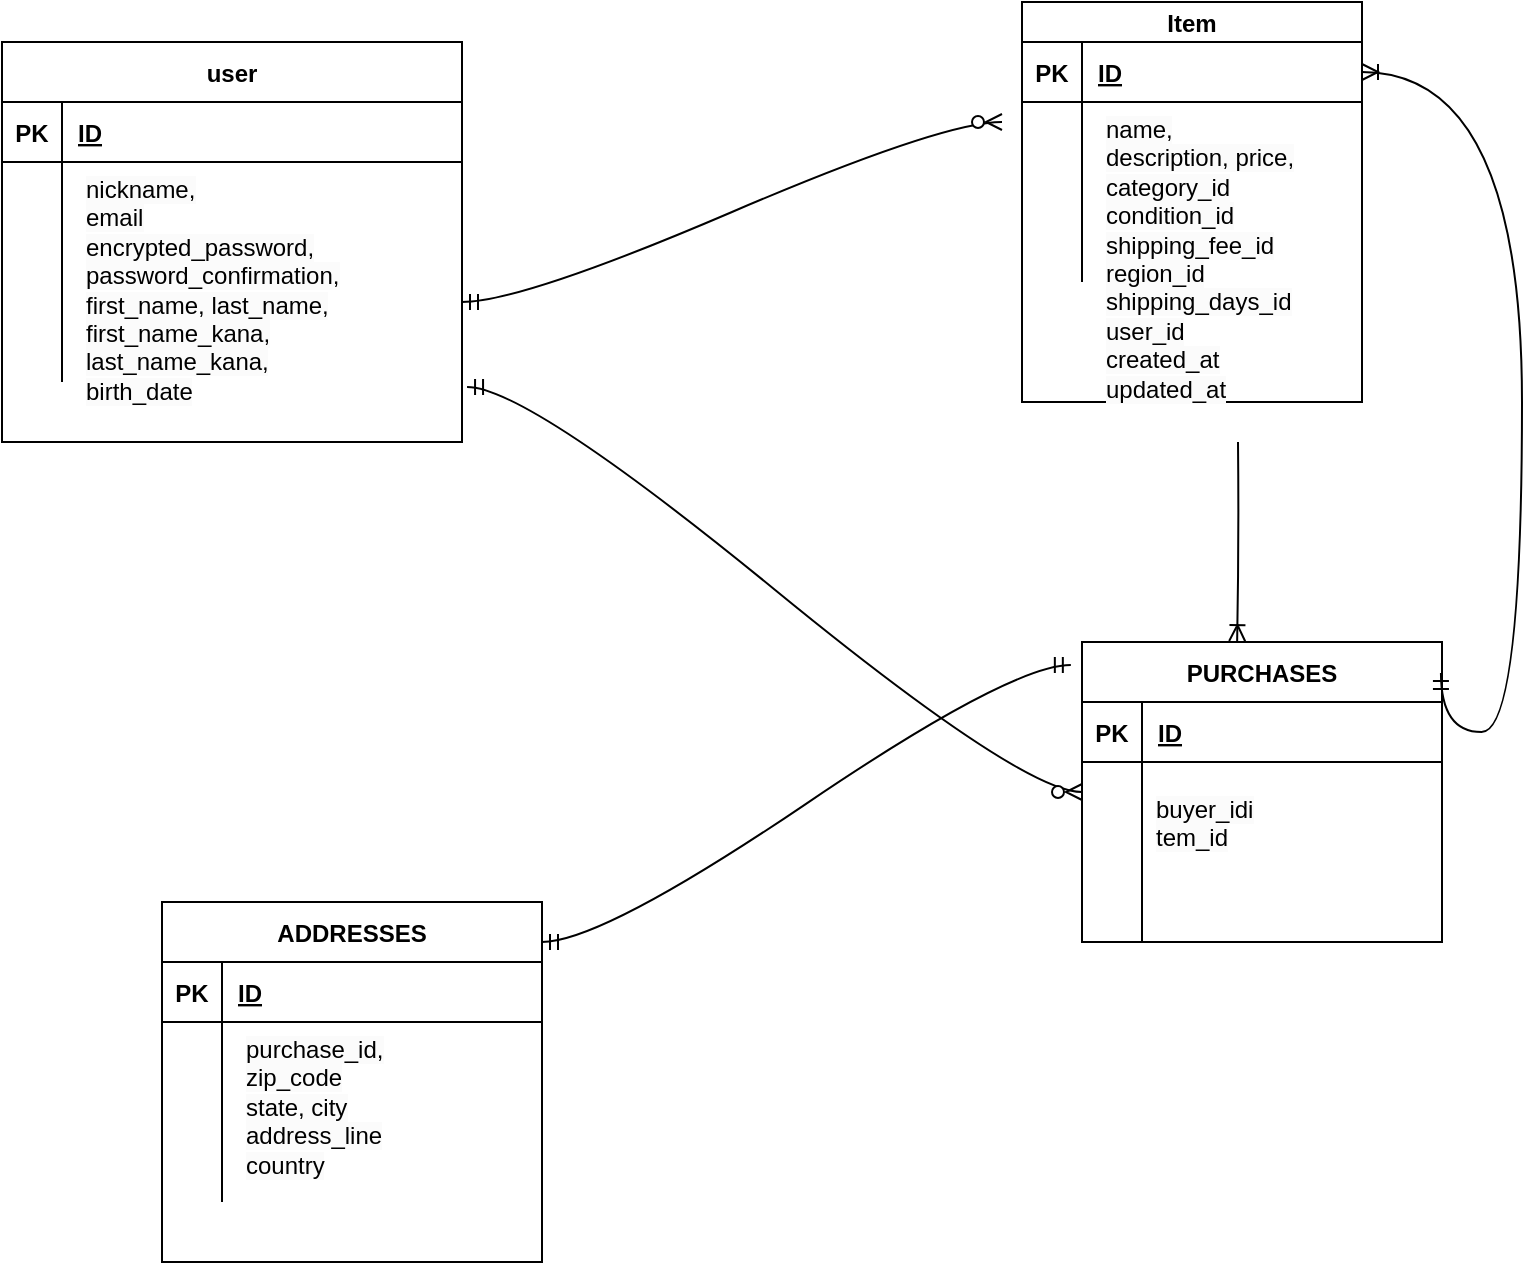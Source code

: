 <mxfile>
    <diagram id="ybr1FG8insuRgJRfgveV" name="ページ1">
        <mxGraphModel dx="915" dy="1816" grid="1" gridSize="10" guides="1" tooltips="1" connect="1" arrows="1" fold="1" page="1" pageScale="1" pageWidth="827" pageHeight="1169" math="0" shadow="0">
            <root>
                <mxCell id="0"/>
                <mxCell id="1" parent="0"/>
                <mxCell id="S3gCse3P6y9URc7Q2rn5-1" value="user" style="shape=table;startSize=30;container=1;collapsible=1;childLayout=tableLayout;fixedRows=1;rowLines=0;fontStyle=1;align=center;resizeLast=1;" vertex="1" parent="1">
                    <mxGeometry x="40" y="-870" width="230" height="200" as="geometry"/>
                </mxCell>
                <mxCell id="S3gCse3P6y9URc7Q2rn5-2" value="" style="shape=tableRow;horizontal=0;startSize=0;swimlaneHead=0;swimlaneBody=0;fillColor=none;collapsible=0;dropTarget=0;points=[[0,0.5],[1,0.5]];portConstraint=eastwest;top=0;left=0;right=0;bottom=1;" vertex="1" parent="S3gCse3P6y9URc7Q2rn5-1">
                    <mxGeometry y="30" width="230" height="30" as="geometry"/>
                </mxCell>
                <mxCell id="S3gCse3P6y9URc7Q2rn5-3" value="PK" style="shape=partialRectangle;connectable=0;fillColor=none;top=0;left=0;bottom=0;right=0;fontStyle=1;overflow=hidden;" vertex="1" parent="S3gCse3P6y9URc7Q2rn5-2">
                    <mxGeometry width="30" height="30" as="geometry">
                        <mxRectangle width="30" height="30" as="alternateBounds"/>
                    </mxGeometry>
                </mxCell>
                <mxCell id="S3gCse3P6y9URc7Q2rn5-4" value="ID" style="shape=partialRectangle;connectable=0;fillColor=none;top=0;left=0;bottom=0;right=0;align=left;spacingLeft=6;fontStyle=5;overflow=hidden;" vertex="1" parent="S3gCse3P6y9URc7Q2rn5-2">
                    <mxGeometry x="30" width="200" height="30" as="geometry">
                        <mxRectangle width="200" height="30" as="alternateBounds"/>
                    </mxGeometry>
                </mxCell>
                <mxCell id="S3gCse3P6y9URc7Q2rn5-5" value="" style="shape=tableRow;horizontal=0;startSize=0;swimlaneHead=0;swimlaneBody=0;fillColor=none;collapsible=0;dropTarget=0;points=[[0,0.5],[1,0.5]];portConstraint=eastwest;top=0;left=0;right=0;bottom=0;" vertex="1" parent="S3gCse3P6y9URc7Q2rn5-1">
                    <mxGeometry y="60" width="230" height="30" as="geometry"/>
                </mxCell>
                <mxCell id="S3gCse3P6y9URc7Q2rn5-6" value="" style="shape=partialRectangle;connectable=0;fillColor=none;top=0;left=0;bottom=0;right=0;editable=1;overflow=hidden;" vertex="1" parent="S3gCse3P6y9URc7Q2rn5-5">
                    <mxGeometry width="30" height="30" as="geometry">
                        <mxRectangle width="30" height="30" as="alternateBounds"/>
                    </mxGeometry>
                </mxCell>
                <mxCell id="S3gCse3P6y9URc7Q2rn5-7" value="" style="shape=partialRectangle;connectable=0;fillColor=none;top=0;left=0;bottom=0;right=0;align=left;spacingLeft=6;overflow=hidden;" vertex="1" parent="S3gCse3P6y9URc7Q2rn5-5">
                    <mxGeometry x="30" width="200" height="30" as="geometry">
                        <mxRectangle width="200" height="30" as="alternateBounds"/>
                    </mxGeometry>
                </mxCell>
                <mxCell id="S3gCse3P6y9URc7Q2rn5-8" value="" style="shape=tableRow;horizontal=0;startSize=0;swimlaneHead=0;swimlaneBody=0;fillColor=none;collapsible=0;dropTarget=0;points=[[0,0.5],[1,0.5]];portConstraint=eastwest;top=0;left=0;right=0;bottom=0;" vertex="1" parent="S3gCse3P6y9URc7Q2rn5-1">
                    <mxGeometry y="90" width="230" height="30" as="geometry"/>
                </mxCell>
                <mxCell id="S3gCse3P6y9URc7Q2rn5-9" value="" style="shape=partialRectangle;connectable=0;fillColor=none;top=0;left=0;bottom=0;right=0;editable=1;overflow=hidden;" vertex="1" parent="S3gCse3P6y9URc7Q2rn5-8">
                    <mxGeometry width="30" height="30" as="geometry">
                        <mxRectangle width="30" height="30" as="alternateBounds"/>
                    </mxGeometry>
                </mxCell>
                <mxCell id="S3gCse3P6y9URc7Q2rn5-10" value="" style="shape=partialRectangle;connectable=0;fillColor=none;top=0;left=0;bottom=0;right=0;align=left;spacingLeft=6;overflow=hidden;" vertex="1" parent="S3gCse3P6y9URc7Q2rn5-8">
                    <mxGeometry x="30" width="200" height="30" as="geometry">
                        <mxRectangle width="200" height="30" as="alternateBounds"/>
                    </mxGeometry>
                </mxCell>
                <mxCell id="S3gCse3P6y9URc7Q2rn5-11" value="" style="shape=tableRow;horizontal=0;startSize=0;swimlaneHead=0;swimlaneBody=0;fillColor=none;collapsible=0;dropTarget=0;points=[[0,0.5],[1,0.5]];portConstraint=eastwest;top=0;left=0;right=0;bottom=0;" vertex="1" parent="S3gCse3P6y9URc7Q2rn5-1">
                    <mxGeometry y="120" width="230" height="50" as="geometry"/>
                </mxCell>
                <mxCell id="S3gCse3P6y9URc7Q2rn5-12" value="" style="shape=partialRectangle;connectable=0;fillColor=none;top=0;left=0;bottom=0;right=0;editable=1;overflow=hidden;" vertex="1" parent="S3gCse3P6y9URc7Q2rn5-11">
                    <mxGeometry width="30" height="50" as="geometry">
                        <mxRectangle width="30" height="50" as="alternateBounds"/>
                    </mxGeometry>
                </mxCell>
                <mxCell id="S3gCse3P6y9URc7Q2rn5-13" value="" style="shape=partialRectangle;connectable=0;fillColor=none;top=0;left=0;bottom=0;right=0;align=left;spacingLeft=6;overflow=hidden;" vertex="1" parent="S3gCse3P6y9URc7Q2rn5-11">
                    <mxGeometry x="30" width="200" height="50" as="geometry">
                        <mxRectangle width="200" height="50" as="alternateBounds"/>
                    </mxGeometry>
                </mxCell>
                <mxCell id="S3gCse3P6y9URc7Q2rn5-27" value="PURCHASES" style="shape=table;startSize=30;container=1;collapsible=1;childLayout=tableLayout;fixedRows=1;rowLines=0;fontStyle=1;align=center;resizeLast=1;" vertex="1" parent="1">
                    <mxGeometry x="580" y="-570" width="180" height="150" as="geometry"/>
                </mxCell>
                <mxCell id="S3gCse3P6y9URc7Q2rn5-28" value="" style="shape=tableRow;horizontal=0;startSize=0;swimlaneHead=0;swimlaneBody=0;fillColor=none;collapsible=0;dropTarget=0;points=[[0,0.5],[1,0.5]];portConstraint=eastwest;top=0;left=0;right=0;bottom=1;" vertex="1" parent="S3gCse3P6y9URc7Q2rn5-27">
                    <mxGeometry y="30" width="180" height="30" as="geometry"/>
                </mxCell>
                <mxCell id="S3gCse3P6y9URc7Q2rn5-29" value="PK" style="shape=partialRectangle;connectable=0;fillColor=none;top=0;left=0;bottom=0;right=0;fontStyle=1;overflow=hidden;" vertex="1" parent="S3gCse3P6y9URc7Q2rn5-28">
                    <mxGeometry width="30" height="30" as="geometry">
                        <mxRectangle width="30" height="30" as="alternateBounds"/>
                    </mxGeometry>
                </mxCell>
                <mxCell id="S3gCse3P6y9URc7Q2rn5-30" value="ID" style="shape=partialRectangle;connectable=0;fillColor=none;top=0;left=0;bottom=0;right=0;align=left;spacingLeft=6;fontStyle=5;overflow=hidden;" vertex="1" parent="S3gCse3P6y9URc7Q2rn5-28">
                    <mxGeometry x="30" width="150" height="30" as="geometry">
                        <mxRectangle width="150" height="30" as="alternateBounds"/>
                    </mxGeometry>
                </mxCell>
                <mxCell id="S3gCse3P6y9URc7Q2rn5-31" value="" style="shape=tableRow;horizontal=0;startSize=0;swimlaneHead=0;swimlaneBody=0;fillColor=none;collapsible=0;dropTarget=0;points=[[0,0.5],[1,0.5]];portConstraint=eastwest;top=0;left=0;right=0;bottom=0;" vertex="1" parent="S3gCse3P6y9URc7Q2rn5-27">
                    <mxGeometry y="60" width="180" height="30" as="geometry"/>
                </mxCell>
                <mxCell id="S3gCse3P6y9URc7Q2rn5-32" value="" style="shape=partialRectangle;connectable=0;fillColor=none;top=0;left=0;bottom=0;right=0;editable=1;overflow=hidden;" vertex="1" parent="S3gCse3P6y9URc7Q2rn5-31">
                    <mxGeometry width="30" height="30" as="geometry">
                        <mxRectangle width="30" height="30" as="alternateBounds"/>
                    </mxGeometry>
                </mxCell>
                <mxCell id="S3gCse3P6y9URc7Q2rn5-33" value="" style="shape=partialRectangle;connectable=0;fillColor=none;top=0;left=0;bottom=0;right=0;align=left;spacingLeft=6;overflow=hidden;" vertex="1" parent="S3gCse3P6y9URc7Q2rn5-31">
                    <mxGeometry x="30" width="150" height="30" as="geometry">
                        <mxRectangle width="150" height="30" as="alternateBounds"/>
                    </mxGeometry>
                </mxCell>
                <mxCell id="S3gCse3P6y9URc7Q2rn5-34" value="" style="shape=tableRow;horizontal=0;startSize=0;swimlaneHead=0;swimlaneBody=0;fillColor=none;collapsible=0;dropTarget=0;points=[[0,0.5],[1,0.5]];portConstraint=eastwest;top=0;left=0;right=0;bottom=0;" vertex="1" parent="S3gCse3P6y9URc7Q2rn5-27">
                    <mxGeometry y="90" width="180" height="30" as="geometry"/>
                </mxCell>
                <mxCell id="S3gCse3P6y9URc7Q2rn5-35" value="" style="shape=partialRectangle;connectable=0;fillColor=none;top=0;left=0;bottom=0;right=0;editable=1;overflow=hidden;" vertex="1" parent="S3gCse3P6y9URc7Q2rn5-34">
                    <mxGeometry width="30" height="30" as="geometry">
                        <mxRectangle width="30" height="30" as="alternateBounds"/>
                    </mxGeometry>
                </mxCell>
                <mxCell id="S3gCse3P6y9URc7Q2rn5-36" value="" style="shape=partialRectangle;connectable=0;fillColor=none;top=0;left=0;bottom=0;right=0;align=left;spacingLeft=6;overflow=hidden;" vertex="1" parent="S3gCse3P6y9URc7Q2rn5-34">
                    <mxGeometry x="30" width="150" height="30" as="geometry">
                        <mxRectangle width="150" height="30" as="alternateBounds"/>
                    </mxGeometry>
                </mxCell>
                <mxCell id="S3gCse3P6y9URc7Q2rn5-37" value="" style="shape=tableRow;horizontal=0;startSize=0;swimlaneHead=0;swimlaneBody=0;fillColor=none;collapsible=0;dropTarget=0;points=[[0,0.5],[1,0.5]];portConstraint=eastwest;top=0;left=0;right=0;bottom=0;" vertex="1" parent="S3gCse3P6y9URc7Q2rn5-27">
                    <mxGeometry y="120" width="180" height="30" as="geometry"/>
                </mxCell>
                <mxCell id="S3gCse3P6y9URc7Q2rn5-38" value="" style="shape=partialRectangle;connectable=0;fillColor=none;top=0;left=0;bottom=0;right=0;editable=1;overflow=hidden;" vertex="1" parent="S3gCse3P6y9URc7Q2rn5-37">
                    <mxGeometry width="30" height="30" as="geometry">
                        <mxRectangle width="30" height="30" as="alternateBounds"/>
                    </mxGeometry>
                </mxCell>
                <mxCell id="S3gCse3P6y9URc7Q2rn5-39" value="" style="shape=partialRectangle;connectable=0;fillColor=none;top=0;left=0;bottom=0;right=0;align=left;spacingLeft=6;overflow=hidden;" vertex="1" parent="S3gCse3P6y9URc7Q2rn5-37">
                    <mxGeometry x="30" width="150" height="30" as="geometry">
                        <mxRectangle width="150" height="30" as="alternateBounds"/>
                    </mxGeometry>
                </mxCell>
                <mxCell id="S3gCse3P6y9URc7Q2rn5-40" value="ADDRESSES" style="shape=table;startSize=30;container=1;collapsible=1;childLayout=tableLayout;fixedRows=1;rowLines=0;fontStyle=1;align=center;resizeLast=1;" vertex="1" parent="1">
                    <mxGeometry x="120" y="-440" width="190" height="180" as="geometry"/>
                </mxCell>
                <mxCell id="S3gCse3P6y9URc7Q2rn5-41" value="" style="shape=tableRow;horizontal=0;startSize=0;swimlaneHead=0;swimlaneBody=0;fillColor=none;collapsible=0;dropTarget=0;points=[[0,0.5],[1,0.5]];portConstraint=eastwest;top=0;left=0;right=0;bottom=1;" vertex="1" parent="S3gCse3P6y9URc7Q2rn5-40">
                    <mxGeometry y="30" width="190" height="30" as="geometry"/>
                </mxCell>
                <mxCell id="S3gCse3P6y9URc7Q2rn5-42" value="PK" style="shape=partialRectangle;connectable=0;fillColor=none;top=0;left=0;bottom=0;right=0;fontStyle=1;overflow=hidden;" vertex="1" parent="S3gCse3P6y9URc7Q2rn5-41">
                    <mxGeometry width="30" height="30" as="geometry">
                        <mxRectangle width="30" height="30" as="alternateBounds"/>
                    </mxGeometry>
                </mxCell>
                <mxCell id="S3gCse3P6y9URc7Q2rn5-43" value="ID" style="shape=partialRectangle;connectable=0;fillColor=none;top=0;left=0;bottom=0;right=0;align=left;spacingLeft=6;fontStyle=5;overflow=hidden;" vertex="1" parent="S3gCse3P6y9URc7Q2rn5-41">
                    <mxGeometry x="30" width="160" height="30" as="geometry">
                        <mxRectangle width="160" height="30" as="alternateBounds"/>
                    </mxGeometry>
                </mxCell>
                <mxCell id="S3gCse3P6y9URc7Q2rn5-44" value="" style="shape=tableRow;horizontal=0;startSize=0;swimlaneHead=0;swimlaneBody=0;fillColor=none;collapsible=0;dropTarget=0;points=[[0,0.5],[1,0.5]];portConstraint=eastwest;top=0;left=0;right=0;bottom=0;" vertex="1" parent="S3gCse3P6y9URc7Q2rn5-40">
                    <mxGeometry y="60" width="190" height="30" as="geometry"/>
                </mxCell>
                <mxCell id="S3gCse3P6y9URc7Q2rn5-45" value="" style="shape=partialRectangle;connectable=0;fillColor=none;top=0;left=0;bottom=0;right=0;editable=1;overflow=hidden;" vertex="1" parent="S3gCse3P6y9URc7Q2rn5-44">
                    <mxGeometry width="30" height="30" as="geometry">
                        <mxRectangle width="30" height="30" as="alternateBounds"/>
                    </mxGeometry>
                </mxCell>
                <mxCell id="S3gCse3P6y9URc7Q2rn5-46" value="" style="shape=partialRectangle;connectable=0;fillColor=none;top=0;left=0;bottom=0;right=0;align=left;spacingLeft=6;overflow=hidden;" vertex="1" parent="S3gCse3P6y9URc7Q2rn5-44">
                    <mxGeometry x="30" width="160" height="30" as="geometry">
                        <mxRectangle width="160" height="30" as="alternateBounds"/>
                    </mxGeometry>
                </mxCell>
                <mxCell id="S3gCse3P6y9URc7Q2rn5-47" value="" style="shape=tableRow;horizontal=0;startSize=0;swimlaneHead=0;swimlaneBody=0;fillColor=none;collapsible=0;dropTarget=0;points=[[0,0.5],[1,0.5]];portConstraint=eastwest;top=0;left=0;right=0;bottom=0;" vertex="1" parent="S3gCse3P6y9URc7Q2rn5-40">
                    <mxGeometry y="90" width="190" height="30" as="geometry"/>
                </mxCell>
                <mxCell id="S3gCse3P6y9URc7Q2rn5-48" value="" style="shape=partialRectangle;connectable=0;fillColor=none;top=0;left=0;bottom=0;right=0;editable=1;overflow=hidden;" vertex="1" parent="S3gCse3P6y9URc7Q2rn5-47">
                    <mxGeometry width="30" height="30" as="geometry">
                        <mxRectangle width="30" height="30" as="alternateBounds"/>
                    </mxGeometry>
                </mxCell>
                <mxCell id="S3gCse3P6y9URc7Q2rn5-49" value="" style="shape=partialRectangle;connectable=0;fillColor=none;top=0;left=0;bottom=0;right=0;align=left;spacingLeft=6;overflow=hidden;" vertex="1" parent="S3gCse3P6y9URc7Q2rn5-47">
                    <mxGeometry x="30" width="160" height="30" as="geometry">
                        <mxRectangle width="160" height="30" as="alternateBounds"/>
                    </mxGeometry>
                </mxCell>
                <mxCell id="S3gCse3P6y9URc7Q2rn5-50" value="" style="shape=tableRow;horizontal=0;startSize=0;swimlaneHead=0;swimlaneBody=0;fillColor=none;collapsible=0;dropTarget=0;points=[[0,0.5],[1,0.5]];portConstraint=eastwest;top=0;left=0;right=0;bottom=0;" vertex="1" parent="S3gCse3P6y9URc7Q2rn5-40">
                    <mxGeometry y="120" width="190" height="30" as="geometry"/>
                </mxCell>
                <mxCell id="S3gCse3P6y9URc7Q2rn5-51" value="" style="shape=partialRectangle;connectable=0;fillColor=none;top=0;left=0;bottom=0;right=0;editable=1;overflow=hidden;" vertex="1" parent="S3gCse3P6y9URc7Q2rn5-50">
                    <mxGeometry width="30" height="30" as="geometry">
                        <mxRectangle width="30" height="30" as="alternateBounds"/>
                    </mxGeometry>
                </mxCell>
                <mxCell id="S3gCse3P6y9URc7Q2rn5-52" value="" style="shape=partialRectangle;connectable=0;fillColor=none;top=0;left=0;bottom=0;right=0;align=left;spacingLeft=6;overflow=hidden;" vertex="1" parent="S3gCse3P6y9URc7Q2rn5-50">
                    <mxGeometry x="30" width="160" height="30" as="geometry">
                        <mxRectangle width="160" height="30" as="alternateBounds"/>
                    </mxGeometry>
                </mxCell>
                <mxCell id="S3gCse3P6y9URc7Q2rn5-53" value="Item" style="shape=table;startSize=20;container=1;collapsible=1;childLayout=tableLayout;fixedRows=1;rowLines=0;fontStyle=1;align=center;resizeLast=1;" vertex="1" parent="1">
                    <mxGeometry x="550" y="-890" width="170" height="200" as="geometry"/>
                </mxCell>
                <mxCell id="S3gCse3P6y9URc7Q2rn5-54" value="" style="shape=tableRow;horizontal=0;startSize=0;swimlaneHead=0;swimlaneBody=0;fillColor=none;collapsible=0;dropTarget=0;points=[[0,0.5],[1,0.5]];portConstraint=eastwest;top=0;left=0;right=0;bottom=1;" vertex="1" parent="S3gCse3P6y9URc7Q2rn5-53">
                    <mxGeometry y="20" width="170" height="30" as="geometry"/>
                </mxCell>
                <mxCell id="S3gCse3P6y9URc7Q2rn5-55" value="PK" style="shape=partialRectangle;connectable=0;fillColor=none;top=0;left=0;bottom=0;right=0;fontStyle=1;overflow=hidden;" vertex="1" parent="S3gCse3P6y9URc7Q2rn5-54">
                    <mxGeometry width="30" height="30" as="geometry">
                        <mxRectangle width="30" height="30" as="alternateBounds"/>
                    </mxGeometry>
                </mxCell>
                <mxCell id="S3gCse3P6y9URc7Q2rn5-56" value="ID" style="shape=partialRectangle;connectable=0;fillColor=none;top=0;left=0;bottom=0;right=0;align=left;spacingLeft=6;fontStyle=5;overflow=hidden;" vertex="1" parent="S3gCse3P6y9URc7Q2rn5-54">
                    <mxGeometry x="30" width="140" height="30" as="geometry">
                        <mxRectangle width="140" height="30" as="alternateBounds"/>
                    </mxGeometry>
                </mxCell>
                <mxCell id="S3gCse3P6y9URc7Q2rn5-57" value="" style="shape=tableRow;horizontal=0;startSize=0;swimlaneHead=0;swimlaneBody=0;fillColor=none;collapsible=0;dropTarget=0;points=[[0,0.5],[1,0.5]];portConstraint=eastwest;top=0;left=0;right=0;bottom=0;" vertex="1" parent="S3gCse3P6y9URc7Q2rn5-53">
                    <mxGeometry y="50" width="170" height="30" as="geometry"/>
                </mxCell>
                <mxCell id="S3gCse3P6y9URc7Q2rn5-58" value="" style="shape=partialRectangle;connectable=0;fillColor=none;top=0;left=0;bottom=0;right=0;editable=1;overflow=hidden;" vertex="1" parent="S3gCse3P6y9URc7Q2rn5-57">
                    <mxGeometry width="30" height="30" as="geometry">
                        <mxRectangle width="30" height="30" as="alternateBounds"/>
                    </mxGeometry>
                </mxCell>
                <mxCell id="S3gCse3P6y9URc7Q2rn5-59" value="" style="shape=partialRectangle;connectable=0;fillColor=none;top=0;left=0;bottom=0;right=0;align=left;spacingLeft=6;overflow=hidden;" vertex="1" parent="S3gCse3P6y9URc7Q2rn5-57">
                    <mxGeometry x="30" width="140" height="30" as="geometry">
                        <mxRectangle width="140" height="30" as="alternateBounds"/>
                    </mxGeometry>
                </mxCell>
                <mxCell id="S3gCse3P6y9URc7Q2rn5-60" value="" style="shape=tableRow;horizontal=0;startSize=0;swimlaneHead=0;swimlaneBody=0;fillColor=none;collapsible=0;dropTarget=0;points=[[0,0.5],[1,0.5]];portConstraint=eastwest;top=0;left=0;right=0;bottom=0;" vertex="1" parent="S3gCse3P6y9URc7Q2rn5-53">
                    <mxGeometry y="80" width="170" height="30" as="geometry"/>
                </mxCell>
                <mxCell id="S3gCse3P6y9URc7Q2rn5-61" value="" style="shape=partialRectangle;connectable=0;fillColor=none;top=0;left=0;bottom=0;right=0;editable=1;overflow=hidden;" vertex="1" parent="S3gCse3P6y9URc7Q2rn5-60">
                    <mxGeometry width="30" height="30" as="geometry">
                        <mxRectangle width="30" height="30" as="alternateBounds"/>
                    </mxGeometry>
                </mxCell>
                <mxCell id="S3gCse3P6y9URc7Q2rn5-62" value="" style="shape=partialRectangle;connectable=0;fillColor=none;top=0;left=0;bottom=0;right=0;align=left;spacingLeft=6;overflow=hidden;" vertex="1" parent="S3gCse3P6y9URc7Q2rn5-60">
                    <mxGeometry x="30" width="140" height="30" as="geometry">
                        <mxRectangle width="140" height="30" as="alternateBounds"/>
                    </mxGeometry>
                </mxCell>
                <mxCell id="S3gCse3P6y9URc7Q2rn5-63" value="" style="shape=tableRow;horizontal=0;startSize=0;swimlaneHead=0;swimlaneBody=0;fillColor=none;collapsible=0;dropTarget=0;points=[[0,0.5],[1,0.5]];portConstraint=eastwest;top=0;left=0;right=0;bottom=0;" vertex="1" parent="S3gCse3P6y9URc7Q2rn5-53">
                    <mxGeometry y="110" width="170" height="30" as="geometry"/>
                </mxCell>
                <mxCell id="S3gCse3P6y9URc7Q2rn5-64" value="" style="shape=partialRectangle;connectable=0;fillColor=none;top=0;left=0;bottom=0;right=0;editable=1;overflow=hidden;" vertex="1" parent="S3gCse3P6y9URc7Q2rn5-63">
                    <mxGeometry width="30" height="30" as="geometry">
                        <mxRectangle width="30" height="30" as="alternateBounds"/>
                    </mxGeometry>
                </mxCell>
                <mxCell id="S3gCse3P6y9URc7Q2rn5-65" value="" style="shape=partialRectangle;connectable=0;fillColor=none;top=0;left=0;bottom=0;right=0;align=left;spacingLeft=6;overflow=hidden;" vertex="1" parent="S3gCse3P6y9URc7Q2rn5-63">
                    <mxGeometry x="30" width="140" height="30" as="geometry">
                        <mxRectangle width="140" height="30" as="alternateBounds"/>
                    </mxGeometry>
                </mxCell>
                <mxCell id="nDVlBYZMaPte0jYvNkBx-1" value="&lt;span style=&quot;color: rgb(0, 0, 0); font-family: Helvetica; font-size: 12px; font-style: normal; font-variant-ligatures: normal; font-variant-caps: normal; font-weight: 400; letter-spacing: normal; orphans: 2; text-align: left; text-indent: 0px; text-transform: none; widows: 2; word-spacing: 0px; -webkit-text-stroke-width: 0px; background-color: rgb(251, 251, 251); text-decoration-thickness: initial; text-decoration-style: initial; text-decoration-color: initial; float: none; display: inline !important;&quot;&gt;nickname,&lt;br&gt;email&lt;br&gt;encrypted_password, password_confirmation, first_name, last_name, first_name_kana, last_name_kana, birth_date&lt;/span&gt;" style="text;whiteSpace=wrap;html=1;" vertex="1" parent="1">
                    <mxGeometry x="80" y="-810" width="150" height="120" as="geometry"/>
                </mxCell>
                <mxCell id="9mOckjkL75L2pBgC8wyo-1" value="&lt;span style=&quot;color: rgb(0, 0, 0); font-family: Helvetica; font-size: 12px; font-style: normal; font-variant-ligatures: normal; font-variant-caps: normal; font-weight: 400; letter-spacing: normal; orphans: 2; text-align: left; text-indent: 0px; text-transform: none; widows: 2; word-spacing: 0px; -webkit-text-stroke-width: 0px; background-color: rgb(251, 251, 251); text-decoration-thickness: initial; text-decoration-style: initial; text-decoration-color: initial; float: none; display: inline !important;&quot;&gt;name,&lt;br&gt;description, price,&lt;br&gt;category_id&lt;br&gt;condition_id&lt;br&gt;shipping_fee_id&lt;br&gt;region_id&lt;br&gt;shipping_days_id&lt;br&gt;user_id&lt;br&gt;created_at&lt;br&gt;updated_at&lt;/span&gt;" style="text;whiteSpace=wrap;html=1;" vertex="1" parent="1">
                    <mxGeometry x="590" y="-840" width="180" height="140" as="geometry"/>
                </mxCell>
                <mxCell id="N8MvtR0F_MAGnKnVevcs-1" value="&lt;span style=&quot;color: rgb(0, 0, 0); font-family: Helvetica; font-size: 12px; font-style: normal; font-variant-ligatures: normal; font-variant-caps: normal; font-weight: 400; letter-spacing: normal; orphans: 2; text-align: left; text-indent: 0px; text-transform: none; widows: 2; word-spacing: 0px; -webkit-text-stroke-width: 0px; background-color: rgb(251, 251, 251); text-decoration-thickness: initial; text-decoration-style: initial; text-decoration-color: initial; float: none; display: inline !important;&quot;&gt;buyer_idi&lt;br&gt;tem_id&lt;/span&gt;" style="text;whiteSpace=wrap;html=1;" vertex="1" parent="1">
                    <mxGeometry x="615" y="-500" width="100" height="40" as="geometry"/>
                </mxCell>
                <mxCell id="gwKbgTP6KM95B7oIzTa8-1" value="&lt;span style=&quot;color: rgb(0, 0, 0); font-family: Helvetica; font-size: 12px; font-style: normal; font-variant-ligatures: normal; font-variant-caps: normal; font-weight: 400; letter-spacing: normal; orphans: 2; text-align: left; text-indent: 0px; text-transform: none; widows: 2; word-spacing: 0px; -webkit-text-stroke-width: 0px; background-color: rgb(251, 251, 251); text-decoration-thickness: initial; text-decoration-style: initial; text-decoration-color: initial; float: none; display: inline !important;&quot;&gt;purchase_id,&lt;br&gt;zip_code&lt;br&gt;state, city&lt;br&gt;address_line&lt;br&gt;country&lt;/span&gt;" style="text;whiteSpace=wrap;html=1;" vertex="1" parent="1">
                    <mxGeometry x="160" y="-380" width="100" height="100" as="geometry"/>
                </mxCell>
                <mxCell id="IIUzq4rlbGC6OqbCMWrm-1" value="" style="edgeStyle=orthogonalEdgeStyle;fontSize=12;html=1;endArrow=ERoneToMany;curved=1;entryX=0.431;entryY=-0.003;entryDx=0;entryDy=0;entryPerimeter=0;" edge="1" parent="1" target="S3gCse3P6y9URc7Q2rn5-27">
                    <mxGeometry width="100" height="100" relative="1" as="geometry">
                        <mxPoint x="658" y="-670" as="sourcePoint"/>
                        <mxPoint x="660" y="-600" as="targetPoint"/>
                    </mxGeometry>
                </mxCell>
                <mxCell id="6WOwZrelrHnERFAzcqxJ-2" value="" style="edgeStyle=entityRelationEdgeStyle;fontSize=12;html=1;endArrow=ERmandOne;startArrow=ERmandOne;curved=1;entryX=-0.031;entryY=0.077;entryDx=0;entryDy=0;entryPerimeter=0;" edge="1" parent="1" target="S3gCse3P6y9URc7Q2rn5-27">
                    <mxGeometry width="100" height="100" relative="1" as="geometry">
                        <mxPoint x="310" y="-420" as="sourcePoint"/>
                        <mxPoint x="410" y="-520" as="targetPoint"/>
                    </mxGeometry>
                </mxCell>
                <mxCell id="Wc81ZF6nKCgo4jPbQEi--2" value="" style="edgeStyle=entityRelationEdgeStyle;fontSize=12;html=1;endArrow=ERzeroToMany;startArrow=ERmandOne;curved=1;" edge="1" parent="1">
                    <mxGeometry width="100" height="100" relative="1" as="geometry">
                        <mxPoint x="270" y="-740" as="sourcePoint"/>
                        <mxPoint x="540" y="-830" as="targetPoint"/>
                    </mxGeometry>
                </mxCell>
                <mxCell id="Wc81ZF6nKCgo4jPbQEi--3" value="" style="edgeStyle=entityRelationEdgeStyle;fontSize=12;html=1;endArrow=ERzeroToMany;startArrow=ERmandOne;curved=1;entryX=0;entryY=0.5;entryDx=0;entryDy=0;exitX=1.011;exitY=1.05;exitDx=0;exitDy=0;exitPerimeter=0;" edge="1" parent="1" source="S3gCse3P6y9URc7Q2rn5-11" target="S3gCse3P6y9URc7Q2rn5-31">
                    <mxGeometry width="100" height="100" relative="1" as="geometry">
                        <mxPoint x="280" y="-700" as="sourcePoint"/>
                        <mxPoint x="550" y="-820" as="targetPoint"/>
                    </mxGeometry>
                </mxCell>
                <mxCell id="jPbmPH9l2Kjd_E0k6vxZ-1" value="" style="fontSize=12;html=1;endArrow=ERoneToMany;startArrow=ERmandOne;exitX=0.997;exitY=0.103;exitDx=0;exitDy=0;entryX=1;entryY=0.5;entryDx=0;entryDy=0;edgeStyle=orthogonalEdgeStyle;curved=1;exitPerimeter=0;" edge="1" parent="1" source="S3gCse3P6y9URc7Q2rn5-27" target="S3gCse3P6y9URc7Q2rn5-54">
                    <mxGeometry width="100" height="100" relative="1" as="geometry">
                        <mxPoint x="670" y="-590" as="sourcePoint"/>
                        <mxPoint x="770" y="-690" as="targetPoint"/>
                        <Array as="points">
                            <mxPoint x="760" y="-525"/>
                            <mxPoint x="800" y="-525"/>
                            <mxPoint x="800" y="-855"/>
                        </Array>
                    </mxGeometry>
                </mxCell>
            </root>
        </mxGraphModel>
    </diagram>
</mxfile>
